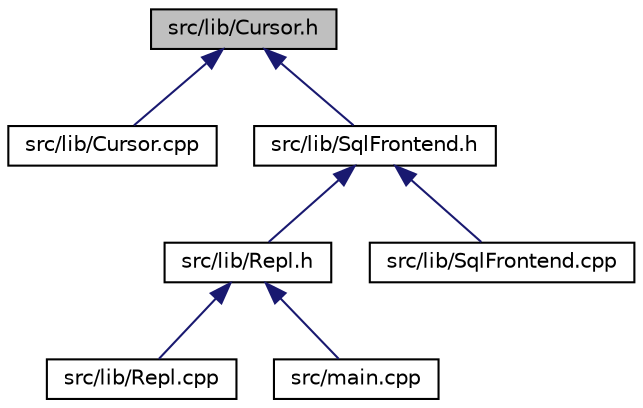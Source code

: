 digraph "src/lib/Cursor.h"
{
 // LATEX_PDF_SIZE
  edge [fontname="Helvetica",fontsize="10",labelfontname="Helvetica",labelfontsize="10"];
  node [fontname="Helvetica",fontsize="10",shape=record];
  Node1 [label="src/lib/Cursor.h",height=0.2,width=0.4,color="black", fillcolor="grey75", style="filled", fontcolor="black",tooltip=" "];
  Node1 -> Node2 [dir="back",color="midnightblue",fontsize="10",style="solid"];
  Node2 [label="src/lib/Cursor.cpp",height=0.2,width=0.4,color="black", fillcolor="white", style="filled",URL="$_cursor_8cpp.html",tooltip=" "];
  Node1 -> Node3 [dir="back",color="midnightblue",fontsize="10",style="solid"];
  Node3 [label="src/lib/SqlFrontend.h",height=0.2,width=0.4,color="black", fillcolor="white", style="filled",URL="$_sql_frontend_8h.html",tooltip=" "];
  Node3 -> Node4 [dir="back",color="midnightblue",fontsize="10",style="solid"];
  Node4 [label="src/lib/Repl.h",height=0.2,width=0.4,color="black", fillcolor="white", style="filled",URL="$_repl_8h.html",tooltip=" "];
  Node4 -> Node5 [dir="back",color="midnightblue",fontsize="10",style="solid"];
  Node5 [label="src/lib/Repl.cpp",height=0.2,width=0.4,color="black", fillcolor="white", style="filled",URL="$_repl_8cpp.html",tooltip=" "];
  Node4 -> Node6 [dir="back",color="midnightblue",fontsize="10",style="solid"];
  Node6 [label="src/main.cpp",height=0.2,width=0.4,color="black", fillcolor="white", style="filled",URL="$main_8cpp.html",tooltip=" "];
  Node3 -> Node7 [dir="back",color="midnightblue",fontsize="10",style="solid"];
  Node7 [label="src/lib/SqlFrontend.cpp",height=0.2,width=0.4,color="black", fillcolor="white", style="filled",URL="$_sql_frontend_8cpp.html",tooltip=" "];
}
